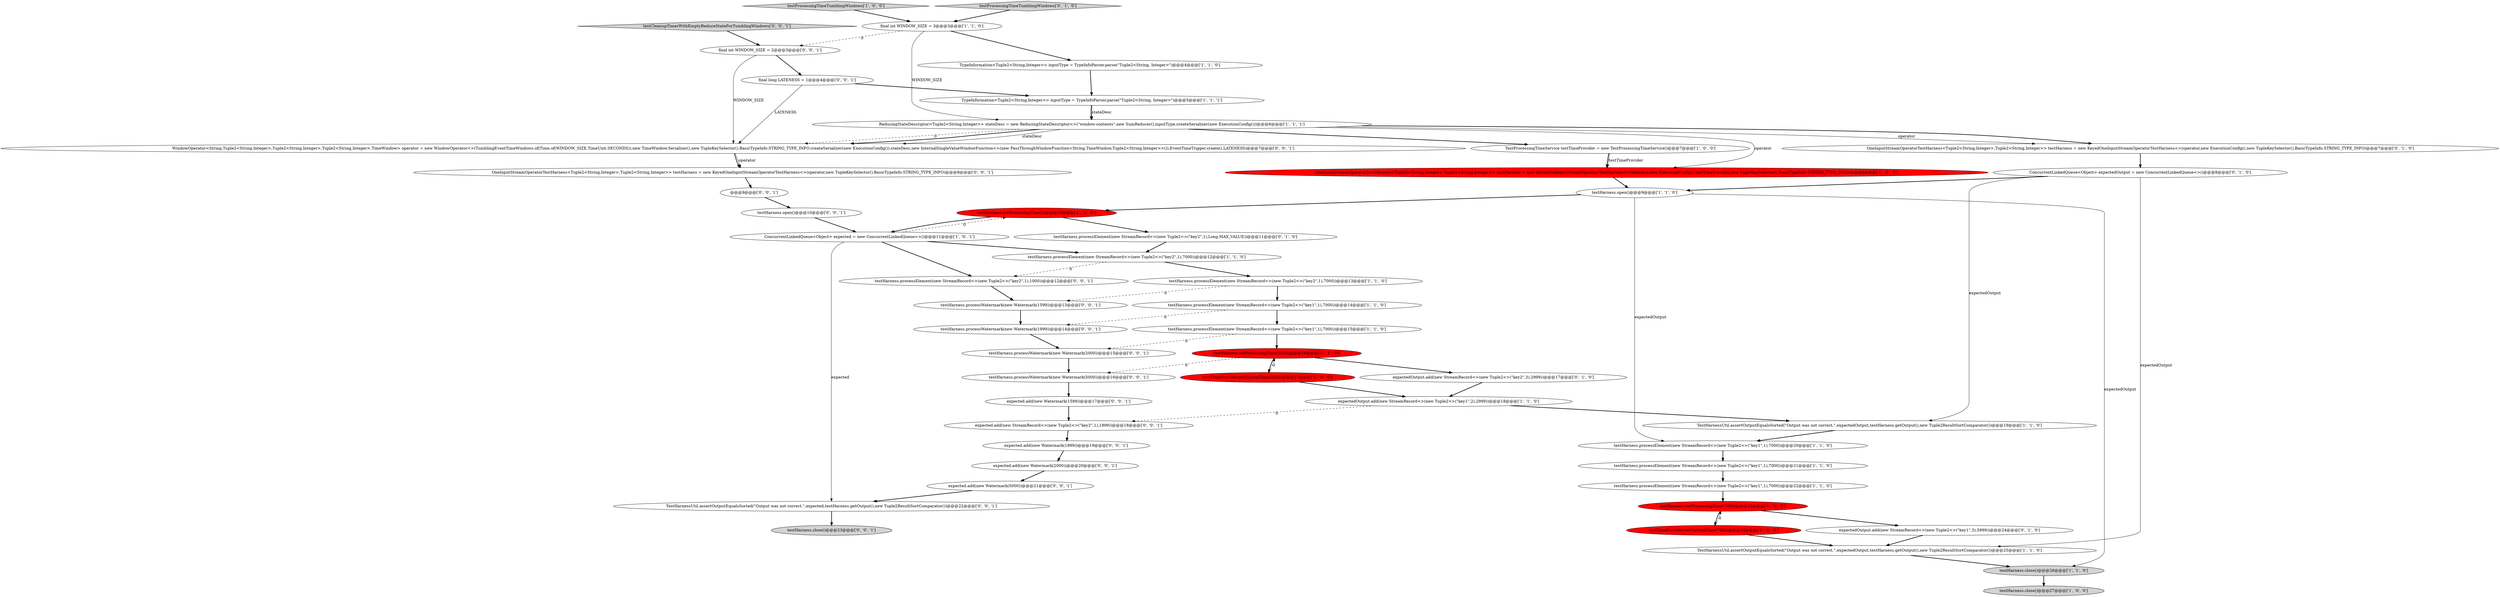 digraph {
21 [style = filled, label = "testHarness.setProcessingTime(3)@@@10@@@['1', '1', '0']", fillcolor = red, shape = ellipse image = "AAA1AAABBB1BBB"];
1 [style = filled, label = "testHarness.processElement(new StreamRecord<>(new Tuple2<>(\"key1\",1),7000))@@@20@@@['1', '1', '0']", fillcolor = white, shape = ellipse image = "AAA0AAABBB1BBB"];
33 [style = filled, label = "OneInputStreamOperatorTestHarness<Tuple2<String,Integer>,Tuple2<String,Integer>> testHarness = new KeyedOneInputStreamOperatorTestHarness<>(operator,new TupleKeySelector(),BasicTypeInfo.STRING_TYPE_INFO)@@@8@@@['0', '0', '1']", fillcolor = white, shape = ellipse image = "AAA0AAABBB3BBB"];
0 [style = filled, label = "ReducingStateDescriptor<Tuple2<String,Integer>> stateDesc = new ReducingStateDescriptor<>(\"window-contents\",new SumReducer(),inputType.createSerializer(new ExecutionConfig()))@@@6@@@['1', '1', '1']", fillcolor = white, shape = ellipse image = "AAA0AAABBB1BBB"];
18 [style = filled, label = "testProcessingTimeTumblingWindows['1', '0', '0']", fillcolor = lightgray, shape = diamond image = "AAA0AAABBB1BBB"];
36 [style = filled, label = "testHarness.close()@@@23@@@['0', '0', '1']", fillcolor = lightgray, shape = ellipse image = "AAA0AAABBB3BBB"];
43 [style = filled, label = "testHarness.processElement(new StreamRecord<>(new Tuple2<>(\"key2\",1),1000))@@@12@@@['0', '0', '1']", fillcolor = white, shape = ellipse image = "AAA0AAABBB3BBB"];
47 [style = filled, label = "expected.add(new Watermark(5000))@@@21@@@['0', '0', '1']", fillcolor = white, shape = ellipse image = "AAA0AAABBB3BBB"];
35 [style = filled, label = "testHarness.processWatermark(new Watermark(2000))@@@15@@@['0', '0', '1']", fillcolor = white, shape = ellipse image = "AAA0AAABBB3BBB"];
27 [style = filled, label = "expectedOutput.add(new StreamRecord<>(new Tuple2<>(\"key1\",3),5999))@@@24@@@['0', '1', '0']", fillcolor = white, shape = ellipse image = "AAA0AAABBB2BBB"];
14 [style = filled, label = "testHarness.processElement(new StreamRecord<>(new Tuple2<>(\"key1\",1),7000))@@@14@@@['1', '1', '0']", fillcolor = white, shape = ellipse image = "AAA0AAABBB1BBB"];
49 [style = filled, label = "final int WINDOW_SIZE = 2@@@3@@@['0', '0', '1']", fillcolor = white, shape = ellipse image = "AAA0AAABBB3BBB"];
7 [style = filled, label = "TypeInformation<Tuple2<String,Integer>> inputType = TypeInfoParser.parse(\"Tuple2<String, Integer>\")@@@4@@@['1', '1', '0']", fillcolor = white, shape = ellipse image = "AAA0AAABBB1BBB"];
31 [style = filled, label = "testHarness.processElement(new StreamRecord<>(new Tuple2<>(\"key2\",1),Long.MAX_VALUE))@@@11@@@['0', '1', '0']", fillcolor = white, shape = ellipse image = "AAA0AAABBB2BBB"];
8 [style = filled, label = "final int WINDOW_SIZE = 3@@@3@@@['1', '1', '0']", fillcolor = white, shape = ellipse image = "AAA0AAABBB1BBB"];
3 [style = filled, label = "testHarness.open()@@@9@@@['1', '1', '0']", fillcolor = white, shape = ellipse image = "AAA0AAABBB1BBB"];
39 [style = filled, label = "WindowOperator<String,Tuple2<String,Integer>,Tuple2<String,Integer>,Tuple2<String,Integer>,TimeWindow> operator = new WindowOperator<>(TumblingEventTimeWindows.of(Time.of(WINDOW_SIZE,TimeUnit.SECONDS)),new TimeWindow.Serializer(),new TupleKeySelector(),BasicTypeInfo.STRING_TYPE_INFO.createSerializer(new ExecutionConfig()),stateDesc,new InternalSingleValueWindowFunction<>(new PassThroughWindowFunction<String,TimeWindow,Tuple2<String,Integer>>()),EventTimeTrigger.create(),LATENESS)@@@7@@@['0', '0', '1']", fillcolor = white, shape = ellipse image = "AAA0AAABBB3BBB"];
6 [style = filled, label = "TestProcessingTimeService testTimeProvider = new TestProcessingTimeService()@@@7@@@['1', '0', '0']", fillcolor = white, shape = ellipse image = "AAA0AAABBB1BBB"];
12 [style = filled, label = "testHarness.setProcessingTime(5000)@@@16@@@['1', '1', '0']", fillcolor = red, shape = ellipse image = "AAA1AAABBB1BBB"];
4 [style = filled, label = "testHarness.processElement(new StreamRecord<>(new Tuple2<>(\"key2\",1),7000))@@@13@@@['1', '1', '0']", fillcolor = white, shape = ellipse image = "AAA0AAABBB1BBB"];
5 [style = filled, label = "testHarness.processElement(new StreamRecord<>(new Tuple2<>(\"key1\",1),7000))@@@15@@@['1', '1', '0']", fillcolor = white, shape = ellipse image = "AAA0AAABBB1BBB"];
25 [style = filled, label = "TestHarnessUtil.assertOutputEqualsSorted(\"Output was not correct.\",expectedOutput,testHarness.getOutput(),new Tuple2ResultSortComparator())@@@25@@@['1', '1', '0']", fillcolor = white, shape = ellipse image = "AAA0AAABBB1BBB"];
9 [style = filled, label = "OneInputStreamOperatorTestHarness<Tuple2<String,Integer>,Tuple2<String,Integer>> testHarness = new KeyedOneInputStreamOperatorTestHarness<>(operator,new ExecutionConfig(),testTimeProvider,new TupleKeySelector(),BasicTypeInfo.STRING_TYPE_INFO)@@@8@@@['1', '0', '0']", fillcolor = red, shape = ellipse image = "AAA1AAABBB1BBB"];
38 [style = filled, label = "TestHarnessUtil.assertOutputEqualsSorted(\"Output was not correct.\",expected,testHarness.getOutput(),new Tuple2ResultSortComparator())@@@22@@@['0', '0', '1']", fillcolor = white, shape = ellipse image = "AAA0AAABBB3BBB"];
28 [style = filled, label = "testProcessingTimeTumblingWindows['0', '1', '0']", fillcolor = lightgray, shape = diamond image = "AAA0AAABBB2BBB"];
20 [style = filled, label = "testHarness.close()@@@27@@@['1', '0', '0']", fillcolor = lightgray, shape = ellipse image = "AAA0AAABBB1BBB"];
22 [style = filled, label = "testHarness.processElement(new StreamRecord<>(new Tuple2<>(\"key1\",1),7000))@@@21@@@['1', '1', '0']", fillcolor = white, shape = ellipse image = "AAA0AAABBB1BBB"];
37 [style = filled, label = "testCleanupTimerWithEmptyReduceStateForTumblingWindows['0', '0', '1']", fillcolor = lightgray, shape = diamond image = "AAA0AAABBB3BBB"];
42 [style = filled, label = "expected.add(new Watermark(1599))@@@17@@@['0', '0', '1']", fillcolor = white, shape = ellipse image = "AAA0AAABBB3BBB"];
32 [style = filled, label = "@@@9@@@['0', '0', '1']", fillcolor = white, shape = ellipse image = "AAA0AAABBB3BBB"];
24 [style = filled, label = "expectedOutput.add(new StreamRecord<>(new Tuple2<>(\"key1\",2),2999))@@@18@@@['1', '1', '0']", fillcolor = white, shape = ellipse image = "AAA0AAABBB1BBB"];
16 [style = filled, label = "testHarness.setProcessingTime(7000)@@@23@@@['1', '1', '0']", fillcolor = red, shape = ellipse image = "AAA1AAABBB1BBB"];
15 [style = filled, label = "testHarness.processElement(new StreamRecord<>(new Tuple2<>(\"key1\",1),7000))@@@22@@@['1', '1', '0']", fillcolor = white, shape = ellipse image = "AAA0AAABBB1BBB"];
23 [style = filled, label = "testTimeProvider.setCurrentTime(7000)@@@24@@@['1', '0', '0']", fillcolor = red, shape = ellipse image = "AAA1AAABBB1BBB"];
34 [style = filled, label = "final long LATENESS = 1@@@4@@@['0', '0', '1']", fillcolor = white, shape = ellipse image = "AAA0AAABBB3BBB"];
44 [style = filled, label = "testHarness.processWatermark(new Watermark(1999))@@@14@@@['0', '0', '1']", fillcolor = white, shape = ellipse image = "AAA0AAABBB3BBB"];
48 [style = filled, label = "expected.add(new StreamRecord<>(new Tuple2<>(\"key2\",1),1999))@@@18@@@['0', '0', '1']", fillcolor = white, shape = ellipse image = "AAA0AAABBB3BBB"];
30 [style = filled, label = "ConcurrentLinkedQueue<Object> expectedOutput = new ConcurrentLinkedQueue<>()@@@8@@@['0', '1', '0']", fillcolor = white, shape = ellipse image = "AAA0AAABBB2BBB"];
45 [style = filled, label = "testHarness.processWatermark(new Watermark(5000))@@@16@@@['0', '0', '1']", fillcolor = white, shape = ellipse image = "AAA0AAABBB3BBB"];
50 [style = filled, label = "testHarness.open()@@@10@@@['0', '0', '1']", fillcolor = white, shape = ellipse image = "AAA0AAABBB3BBB"];
17 [style = filled, label = "testTimeProvider.setCurrentTime(5000)@@@17@@@['1', '0', '0']", fillcolor = red, shape = ellipse image = "AAA1AAABBB1BBB"];
2 [style = filled, label = "TypeInformation<Tuple2<String,Integer>> inputType = TypeInfoParser.parse(\"Tuple2<String, Integer>\")@@@5@@@['1', '1', '1']", fillcolor = white, shape = ellipse image = "AAA0AAABBB1BBB"];
26 [style = filled, label = "OneInputStreamOperatorTestHarness<Tuple2<String,Integer>,Tuple2<String,Integer>> testHarness = new KeyedOneInputStreamOperatorTestHarness<>(operator,new ExecutionConfig(),new TupleKeySelector(),BasicTypeInfo.STRING_TYPE_INFO)@@@7@@@['0', '1', '0']", fillcolor = white, shape = ellipse image = "AAA0AAABBB2BBB"];
41 [style = filled, label = "expected.add(new Watermark(1999))@@@19@@@['0', '0', '1']", fillcolor = white, shape = ellipse image = "AAA0AAABBB3BBB"];
10 [style = filled, label = "testHarness.processElement(new StreamRecord<>(new Tuple2<>(\"key2\",1),7000))@@@12@@@['1', '1', '0']", fillcolor = white, shape = ellipse image = "AAA0AAABBB1BBB"];
11 [style = filled, label = "TestHarnessUtil.assertOutputEqualsSorted(\"Output was not correct.\",expectedOutput,testHarness.getOutput(),new Tuple2ResultSortComparator())@@@19@@@['1', '1', '0']", fillcolor = white, shape = ellipse image = "AAA0AAABBB1BBB"];
40 [style = filled, label = "testHarness.processWatermark(new Watermark(1599))@@@13@@@['0', '0', '1']", fillcolor = white, shape = ellipse image = "AAA0AAABBB3BBB"];
19 [style = filled, label = "testHarness.close()@@@26@@@['1', '1', '0']", fillcolor = lightgray, shape = ellipse image = "AAA0AAABBB1BBB"];
29 [style = filled, label = "expectedOutput.add(new StreamRecord<>(new Tuple2<>(\"key2\",3),2999))@@@17@@@['0', '1', '0']", fillcolor = white, shape = ellipse image = "AAA0AAABBB2BBB"];
46 [style = filled, label = "expected.add(new Watermark(2000))@@@20@@@['0', '0', '1']", fillcolor = white, shape = ellipse image = "AAA0AAABBB3BBB"];
13 [style = filled, label = "ConcurrentLinkedQueue<Object> expected = new ConcurrentLinkedQueue<>()@@@11@@@['1', '0', '1']", fillcolor = white, shape = ellipse image = "AAA0AAABBB1BBB"];
39->33 [style = solid, label="operator"];
13->10 [style = bold, label=""];
23->25 [style = bold, label=""];
34->39 [style = solid, label="LATENESS"];
4->14 [style = bold, label=""];
13->38 [style = solid, label="expected"];
23->16 [style = dashed, label="0"];
22->15 [style = bold, label=""];
48->41 [style = bold, label=""];
0->26 [style = bold, label=""];
0->39 [style = solid, label="stateDesc"];
16->27 [style = bold, label=""];
12->45 [style = dashed, label="0"];
37->49 [style = bold, label=""];
0->6 [style = bold, label=""];
11->1 [style = bold, label=""];
44->35 [style = bold, label=""];
19->20 [style = bold, label=""];
30->11 [style = solid, label="expectedOutput"];
12->17 [style = bold, label=""];
24->48 [style = dashed, label="0"];
6->9 [style = solid, label="testTimeProvider"];
38->36 [style = bold, label=""];
30->25 [style = solid, label="expectedOutput"];
42->48 [style = bold, label=""];
50->13 [style = bold, label=""];
16->23 [style = bold, label=""];
0->26 [style = solid, label="operator"];
0->39 [style = dashed, label="0"];
49->34 [style = bold, label=""];
15->16 [style = bold, label=""];
46->47 [style = bold, label=""];
47->38 [style = bold, label=""];
3->19 [style = solid, label="expectedOutput"];
8->7 [style = bold, label=""];
39->33 [style = bold, label=""];
2->0 [style = solid, label="stateDesc"];
26->30 [style = bold, label=""];
1->22 [style = bold, label=""];
43->40 [style = bold, label=""];
2->0 [style = bold, label=""];
17->24 [style = bold, label=""];
21->31 [style = bold, label=""];
12->29 [style = bold, label=""];
0->39 [style = bold, label=""];
8->0 [style = solid, label="WINDOW_SIZE"];
49->39 [style = solid, label="WINDOW_SIZE"];
34->2 [style = bold, label=""];
5->12 [style = bold, label=""];
30->3 [style = bold, label=""];
13->21 [style = dashed, label="0"];
31->10 [style = bold, label=""];
7->2 [style = bold, label=""];
24->11 [style = bold, label=""];
13->43 [style = bold, label=""];
8->49 [style = dashed, label="0"];
28->8 [style = bold, label=""];
14->44 [style = dashed, label="0"];
5->35 [style = dashed, label="0"];
25->19 [style = bold, label=""];
10->4 [style = bold, label=""];
35->45 [style = bold, label=""];
45->42 [style = bold, label=""];
9->3 [style = bold, label=""];
3->21 [style = bold, label=""];
33->32 [style = bold, label=""];
41->46 [style = bold, label=""];
10->43 [style = dashed, label="0"];
18->8 [style = bold, label=""];
17->12 [style = dashed, label="0"];
0->9 [style = solid, label="operator"];
6->9 [style = bold, label=""];
4->40 [style = dashed, label="0"];
29->24 [style = bold, label=""];
3->1 [style = solid, label="expectedOutput"];
27->25 [style = bold, label=""];
40->44 [style = bold, label=""];
21->13 [style = bold, label=""];
14->5 [style = bold, label=""];
32->50 [style = bold, label=""];
}
